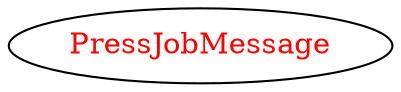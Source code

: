 digraph dependencyGraph {
 concentrate=true;
 ranksep="2.0";
 rankdir="LR"; 
 splines="ortho";
"PressJobMessage" [fontcolor="red"];
}